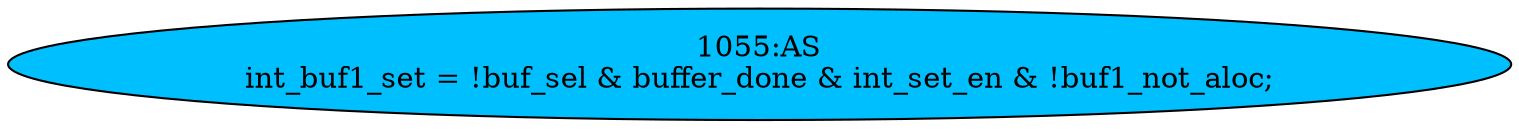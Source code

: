 strict digraph "" {
	node [label="\N"];
	"1055:AS"	 [ast="<pyverilog.vparser.ast.Assign object at 0x7fae5e11c910>",
		def_var="['int_buf1_set']",
		fillcolor=deepskyblue,
		label="1055:AS
int_buf1_set = !buf_sel & buffer_done & int_set_en & !buf1_not_aloc;",
		statements="[]",
		style=filled,
		typ=Assign,
		use_var="['buf_sel', 'buffer_done', 'int_set_en', 'buf1_not_aloc']"];
}
